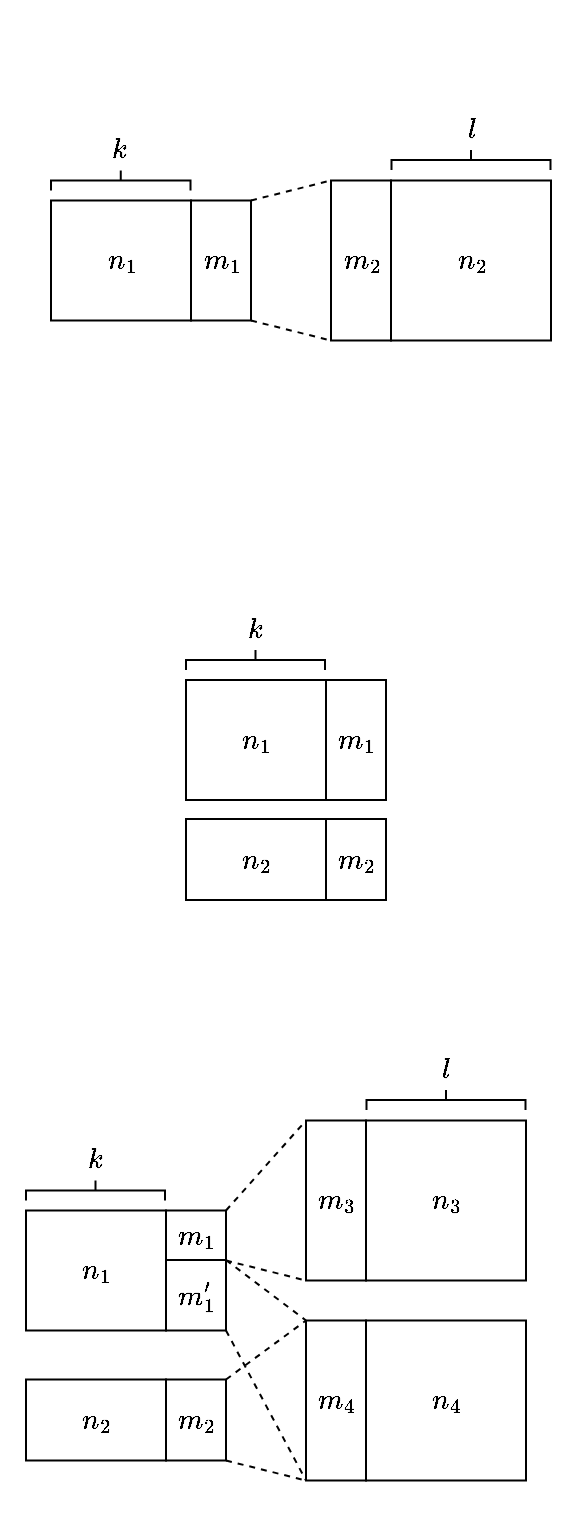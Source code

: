 <mxfile version="24.5.5" type="github">
  <diagram name="Page-1" id="eKv29D9kbagR9nkXhiFp">
    <mxGraphModel dx="855" dy="545" grid="1" gridSize="10" guides="1" tooltips="1" connect="1" arrows="1" fold="1" page="1" pageScale="1" pageWidth="850" pageHeight="1100" math="1" shadow="0">
      <root>
        <mxCell id="0" />
        <mxCell id="1" parent="0" />
        <mxCell id="boPhcC482hnmFIlq0r8e-51" value="" style="group" vertex="1" connectable="0" parent="1">
          <mxGeometry x="205" y="540" width="262.5" height="235.37" as="geometry" />
        </mxCell>
        <mxCell id="boPhcC482hnmFIlq0r8e-50" value="" style="rounded=0;whiteSpace=wrap;html=1;strokeColor=none;" vertex="1" parent="boPhcC482hnmFIlq0r8e-51">
          <mxGeometry x="-12.5" y="-4.88" width="275" height="240.25" as="geometry" />
        </mxCell>
        <mxCell id="boPhcC482hnmFIlq0r8e-30" value="$$n_1$$" style="rounded=0;whiteSpace=wrap;html=1;" vertex="1" parent="boPhcC482hnmFIlq0r8e-51">
          <mxGeometry y="85.25" width="70" height="60" as="geometry" />
        </mxCell>
        <mxCell id="boPhcC482hnmFIlq0r8e-31" style="rounded=0;orthogonalLoop=1;jettySize=auto;html=1;exitX=1;exitY=0;exitDx=0;exitDy=0;entryX=0;entryY=0;entryDx=0;entryDy=0;endArrow=none;endFill=0;dashed=1;" edge="1" parent="boPhcC482hnmFIlq0r8e-51" source="boPhcC482hnmFIlq0r8e-33" target="boPhcC482hnmFIlq0r8e-35">
          <mxGeometry relative="1" as="geometry" />
        </mxCell>
        <mxCell id="boPhcC482hnmFIlq0r8e-32" style="rounded=0;orthogonalLoop=1;jettySize=auto;html=1;exitX=1;exitY=1;exitDx=0;exitDy=0;entryX=0;entryY=1;entryDx=0;entryDy=0;startArrow=none;startFill=0;endArrow=none;endFill=0;dashed=1;" edge="1" parent="boPhcC482hnmFIlq0r8e-51" source="boPhcC482hnmFIlq0r8e-33" target="boPhcC482hnmFIlq0r8e-35">
          <mxGeometry relative="1" as="geometry" />
        </mxCell>
        <mxCell id="boPhcC482hnmFIlq0r8e-33" value="$$m_1$$" style="rounded=0;whiteSpace=wrap;html=1;" vertex="1" parent="boPhcC482hnmFIlq0r8e-51">
          <mxGeometry x="70" y="85.25" width="30" height="25" as="geometry" />
        </mxCell>
        <mxCell id="boPhcC482hnmFIlq0r8e-34" value="$$n_3$$" style="rounded=0;whiteSpace=wrap;html=1;" vertex="1" parent="boPhcC482hnmFIlq0r8e-51">
          <mxGeometry x="170" y="40.25" width="80" height="80" as="geometry" />
        </mxCell>
        <mxCell id="boPhcC482hnmFIlq0r8e-35" value="$$m_3$$" style="rounded=0;whiteSpace=wrap;html=1;" vertex="1" parent="boPhcC482hnmFIlq0r8e-51">
          <mxGeometry x="140" y="40.25" width="30" height="80" as="geometry" />
        </mxCell>
        <mxCell id="boPhcC482hnmFIlq0r8e-36" value="" style="strokeWidth=1;html=1;shape=mxgraph.flowchart.annotation_2;align=left;labelPosition=right;pointerEvents=1;rotation=90;" vertex="1" parent="boPhcC482hnmFIlq0r8e-51">
          <mxGeometry x="29.75" y="40.5" width="10" height="69.5" as="geometry" />
        </mxCell>
        <mxCell id="boPhcC482hnmFIlq0r8e-37" value="$$k$$" style="text;html=1;align=center;verticalAlign=middle;whiteSpace=wrap;rounded=0;" vertex="1" parent="boPhcC482hnmFIlq0r8e-51">
          <mxGeometry x="4.75" y="45.25" width="60" height="30" as="geometry" />
        </mxCell>
        <mxCell id="boPhcC482hnmFIlq0r8e-38" value="" style="strokeWidth=1;html=1;shape=mxgraph.flowchart.annotation_2;align=left;labelPosition=right;pointerEvents=1;rotation=90;" vertex="1" parent="boPhcC482hnmFIlq0r8e-51">
          <mxGeometry x="205" y="-9.75" width="10" height="79.5" as="geometry" />
        </mxCell>
        <mxCell id="boPhcC482hnmFIlq0r8e-39" value="$$l$$" style="text;html=1;align=center;verticalAlign=middle;whiteSpace=wrap;rounded=0;" vertex="1" parent="boPhcC482hnmFIlq0r8e-51">
          <mxGeometry x="180" width="60" height="30" as="geometry" />
        </mxCell>
        <mxCell id="boPhcC482hnmFIlq0r8e-40" value="$$n_2$$" style="rounded=0;whiteSpace=wrap;html=1;" vertex="1" parent="boPhcC482hnmFIlq0r8e-51">
          <mxGeometry y="169.75" width="70" height="40.5" as="geometry" />
        </mxCell>
        <mxCell id="boPhcC482hnmFIlq0r8e-45" style="rounded=0;orthogonalLoop=1;jettySize=auto;html=1;exitX=1;exitY=0;exitDx=0;exitDy=0;entryX=0;entryY=0;entryDx=0;entryDy=0;endArrow=none;endFill=0;dashed=1;" edge="1" parent="boPhcC482hnmFIlq0r8e-51" source="boPhcC482hnmFIlq0r8e-41" target="boPhcC482hnmFIlq0r8e-44">
          <mxGeometry relative="1" as="geometry" />
        </mxCell>
        <mxCell id="boPhcC482hnmFIlq0r8e-46" style="rounded=0;orthogonalLoop=1;jettySize=auto;html=1;exitX=1;exitY=1;exitDx=0;exitDy=0;entryX=0;entryY=1;entryDx=0;entryDy=0;endArrow=none;endFill=0;dashed=1;" edge="1" parent="boPhcC482hnmFIlq0r8e-51" source="boPhcC482hnmFIlq0r8e-41" target="boPhcC482hnmFIlq0r8e-44">
          <mxGeometry relative="1" as="geometry" />
        </mxCell>
        <mxCell id="boPhcC482hnmFIlq0r8e-41" value="$$m_2$$" style="rounded=0;whiteSpace=wrap;html=1;" vertex="1" parent="boPhcC482hnmFIlq0r8e-51">
          <mxGeometry x="70" y="169.75" width="30" height="40.5" as="geometry" />
        </mxCell>
        <mxCell id="boPhcC482hnmFIlq0r8e-47" style="rounded=0;orthogonalLoop=1;jettySize=auto;html=1;exitX=1;exitY=1;exitDx=0;exitDy=0;entryX=0;entryY=1;entryDx=0;entryDy=0;endArrow=none;endFill=0;dashed=1;" edge="1" parent="boPhcC482hnmFIlq0r8e-51" source="boPhcC482hnmFIlq0r8e-42" target="boPhcC482hnmFIlq0r8e-44">
          <mxGeometry relative="1" as="geometry" />
        </mxCell>
        <mxCell id="boPhcC482hnmFIlq0r8e-48" style="rounded=0;orthogonalLoop=1;jettySize=auto;html=1;exitX=1;exitY=0;exitDx=0;exitDy=0;entryX=0;entryY=0;entryDx=0;entryDy=0;endArrow=none;endFill=0;dashed=1;" edge="1" parent="boPhcC482hnmFIlq0r8e-51" source="boPhcC482hnmFIlq0r8e-42" target="boPhcC482hnmFIlq0r8e-44">
          <mxGeometry relative="1" as="geometry" />
        </mxCell>
        <mxCell id="boPhcC482hnmFIlq0r8e-42" value="$$m_1&#39;$$" style="rounded=0;whiteSpace=wrap;html=1;" vertex="1" parent="boPhcC482hnmFIlq0r8e-51">
          <mxGeometry x="70" y="110" width="30" height="35.25" as="geometry" />
        </mxCell>
        <mxCell id="boPhcC482hnmFIlq0r8e-43" value="$$n_4$$" style="rounded=0;whiteSpace=wrap;html=1;" vertex="1" parent="boPhcC482hnmFIlq0r8e-51">
          <mxGeometry x="170" y="140.25" width="80" height="80" as="geometry" />
        </mxCell>
        <mxCell id="boPhcC482hnmFIlq0r8e-44" value="$$m_4$$" style="rounded=0;whiteSpace=wrap;html=1;" vertex="1" parent="boPhcC482hnmFIlq0r8e-51">
          <mxGeometry x="140" y="140.25" width="30" height="80" as="geometry" />
        </mxCell>
        <mxCell id="boPhcC482hnmFIlq0r8e-56" value="" style="group" vertex="1" connectable="0" parent="1">
          <mxGeometry x="205" y="20" width="275" height="240.25" as="geometry" />
        </mxCell>
        <mxCell id="boPhcC482hnmFIlq0r8e-55" value="" style="rounded=0;whiteSpace=wrap;html=1;strokeColor=none;" vertex="1" parent="boPhcC482hnmFIlq0r8e-56">
          <mxGeometry width="275" height="240.25" as="geometry" />
        </mxCell>
        <mxCell id="boPhcC482hnmFIlq0r8e-53" value="" style="group" vertex="1" connectable="0" parent="boPhcC482hnmFIlq0r8e-56">
          <mxGeometry x="12.5" y="50" width="250" height="120.25" as="geometry" />
        </mxCell>
        <mxCell id="boPhcC482hnmFIlq0r8e-1" value="$$n_1$$" style="rounded=0;whiteSpace=wrap;html=1;" vertex="1" parent="boPhcC482hnmFIlq0r8e-53">
          <mxGeometry y="50.25" width="70" height="60" as="geometry" />
        </mxCell>
        <mxCell id="boPhcC482hnmFIlq0r8e-14" style="rounded=0;orthogonalLoop=1;jettySize=auto;html=1;exitX=1;exitY=0;exitDx=0;exitDy=0;entryX=0;entryY=0;entryDx=0;entryDy=0;endArrow=none;endFill=0;dashed=1;" edge="1" parent="boPhcC482hnmFIlq0r8e-53" source="boPhcC482hnmFIlq0r8e-2" target="boPhcC482hnmFIlq0r8e-4">
          <mxGeometry relative="1" as="geometry" />
        </mxCell>
        <mxCell id="boPhcC482hnmFIlq0r8e-15" style="rounded=0;orthogonalLoop=1;jettySize=auto;html=1;exitX=1;exitY=1;exitDx=0;exitDy=0;entryX=0;entryY=1;entryDx=0;entryDy=0;startArrow=none;startFill=0;endArrow=none;endFill=0;dashed=1;" edge="1" parent="boPhcC482hnmFIlq0r8e-53" source="boPhcC482hnmFIlq0r8e-2" target="boPhcC482hnmFIlq0r8e-4">
          <mxGeometry relative="1" as="geometry" />
        </mxCell>
        <mxCell id="boPhcC482hnmFIlq0r8e-2" value="$$m_1$$" style="rounded=0;whiteSpace=wrap;html=1;" vertex="1" parent="boPhcC482hnmFIlq0r8e-53">
          <mxGeometry x="70" y="50.25" width="30" height="60" as="geometry" />
        </mxCell>
        <mxCell id="boPhcC482hnmFIlq0r8e-3" value="$$n_2$$" style="rounded=0;whiteSpace=wrap;html=1;" vertex="1" parent="boPhcC482hnmFIlq0r8e-53">
          <mxGeometry x="170" y="40.25" width="80" height="80" as="geometry" />
        </mxCell>
        <mxCell id="boPhcC482hnmFIlq0r8e-4" value="$$m_2$$" style="rounded=0;whiteSpace=wrap;html=1;" vertex="1" parent="boPhcC482hnmFIlq0r8e-53">
          <mxGeometry x="140" y="40.25" width="30" height="80" as="geometry" />
        </mxCell>
        <mxCell id="boPhcC482hnmFIlq0r8e-9" value="" style="strokeWidth=1;html=1;shape=mxgraph.flowchart.annotation_2;align=left;labelPosition=right;pointerEvents=1;rotation=90;" vertex="1" parent="boPhcC482hnmFIlq0r8e-53">
          <mxGeometry x="29.88" y="5.38" width="10" height="69.75" as="geometry" />
        </mxCell>
        <mxCell id="boPhcC482hnmFIlq0r8e-10" value="$$k$$" style="text;html=1;align=center;verticalAlign=middle;whiteSpace=wrap;rounded=0;" vertex="1" parent="boPhcC482hnmFIlq0r8e-53">
          <mxGeometry x="4.75" y="10.25" width="60" height="30" as="geometry" />
        </mxCell>
        <mxCell id="boPhcC482hnmFIlq0r8e-11" value="" style="strokeWidth=1;html=1;shape=mxgraph.flowchart.annotation_2;align=left;labelPosition=right;pointerEvents=1;rotation=90;" vertex="1" parent="boPhcC482hnmFIlq0r8e-53">
          <mxGeometry x="205" y="-9.75" width="10" height="79.5" as="geometry" />
        </mxCell>
        <mxCell id="boPhcC482hnmFIlq0r8e-12" value="$$l$$" style="text;html=1;align=center;verticalAlign=middle;whiteSpace=wrap;rounded=0;" vertex="1" parent="boPhcC482hnmFIlq0r8e-53">
          <mxGeometry x="180" width="60" height="30" as="geometry" />
        </mxCell>
        <mxCell id="boPhcC482hnmFIlq0r8e-57" value="" style="group" vertex="1" connectable="0" parent="1">
          <mxGeometry x="197.5" y="284.87" width="275" height="240.25" as="geometry" />
        </mxCell>
        <mxCell id="boPhcC482hnmFIlq0r8e-54" value="" style="rounded=0;whiteSpace=wrap;html=1;strokeColor=none;" vertex="1" parent="boPhcC482hnmFIlq0r8e-57">
          <mxGeometry width="275" height="240.25" as="geometry" />
        </mxCell>
        <mxCell id="boPhcC482hnmFIlq0r8e-52" value="" style="group" vertex="1" connectable="0" parent="boPhcC482hnmFIlq0r8e-57">
          <mxGeometry x="87.5" y="35.13" width="100" height="150" as="geometry" />
        </mxCell>
        <mxCell id="boPhcC482hnmFIlq0r8e-16" value="$$n_1$$" style="rounded=0;whiteSpace=wrap;html=1;" vertex="1" parent="boPhcC482hnmFIlq0r8e-52">
          <mxGeometry y="40" width="70" height="60" as="geometry" />
        </mxCell>
        <mxCell id="boPhcC482hnmFIlq0r8e-19" value="$$m_1$$" style="rounded=0;whiteSpace=wrap;html=1;" vertex="1" parent="boPhcC482hnmFIlq0r8e-52">
          <mxGeometry x="70" y="40" width="30" height="60" as="geometry" />
        </mxCell>
        <mxCell id="boPhcC482hnmFIlq0r8e-22" value="" style="strokeWidth=1;html=1;shape=mxgraph.flowchart.annotation_2;align=left;labelPosition=right;pointerEvents=1;rotation=90;" vertex="1" parent="boPhcC482hnmFIlq0r8e-52">
          <mxGeometry x="29.75" y="-4.75" width="10" height="69.5" as="geometry" />
        </mxCell>
        <mxCell id="boPhcC482hnmFIlq0r8e-23" value="$$k$$" style="text;html=1;align=center;verticalAlign=middle;whiteSpace=wrap;rounded=0;" vertex="1" parent="boPhcC482hnmFIlq0r8e-52">
          <mxGeometry x="5" width="60" height="30" as="geometry" />
        </mxCell>
        <mxCell id="boPhcC482hnmFIlq0r8e-26" value="$$n_2$$" style="rounded=0;whiteSpace=wrap;html=1;" vertex="1" parent="boPhcC482hnmFIlq0r8e-52">
          <mxGeometry y="109.5" width="70" height="40.5" as="geometry" />
        </mxCell>
        <mxCell id="boPhcC482hnmFIlq0r8e-27" value="$$m_2$$" style="rounded=0;whiteSpace=wrap;html=1;" vertex="1" parent="boPhcC482hnmFIlq0r8e-52">
          <mxGeometry x="70" y="109.5" width="30" height="40.5" as="geometry" />
        </mxCell>
      </root>
    </mxGraphModel>
  </diagram>
</mxfile>
